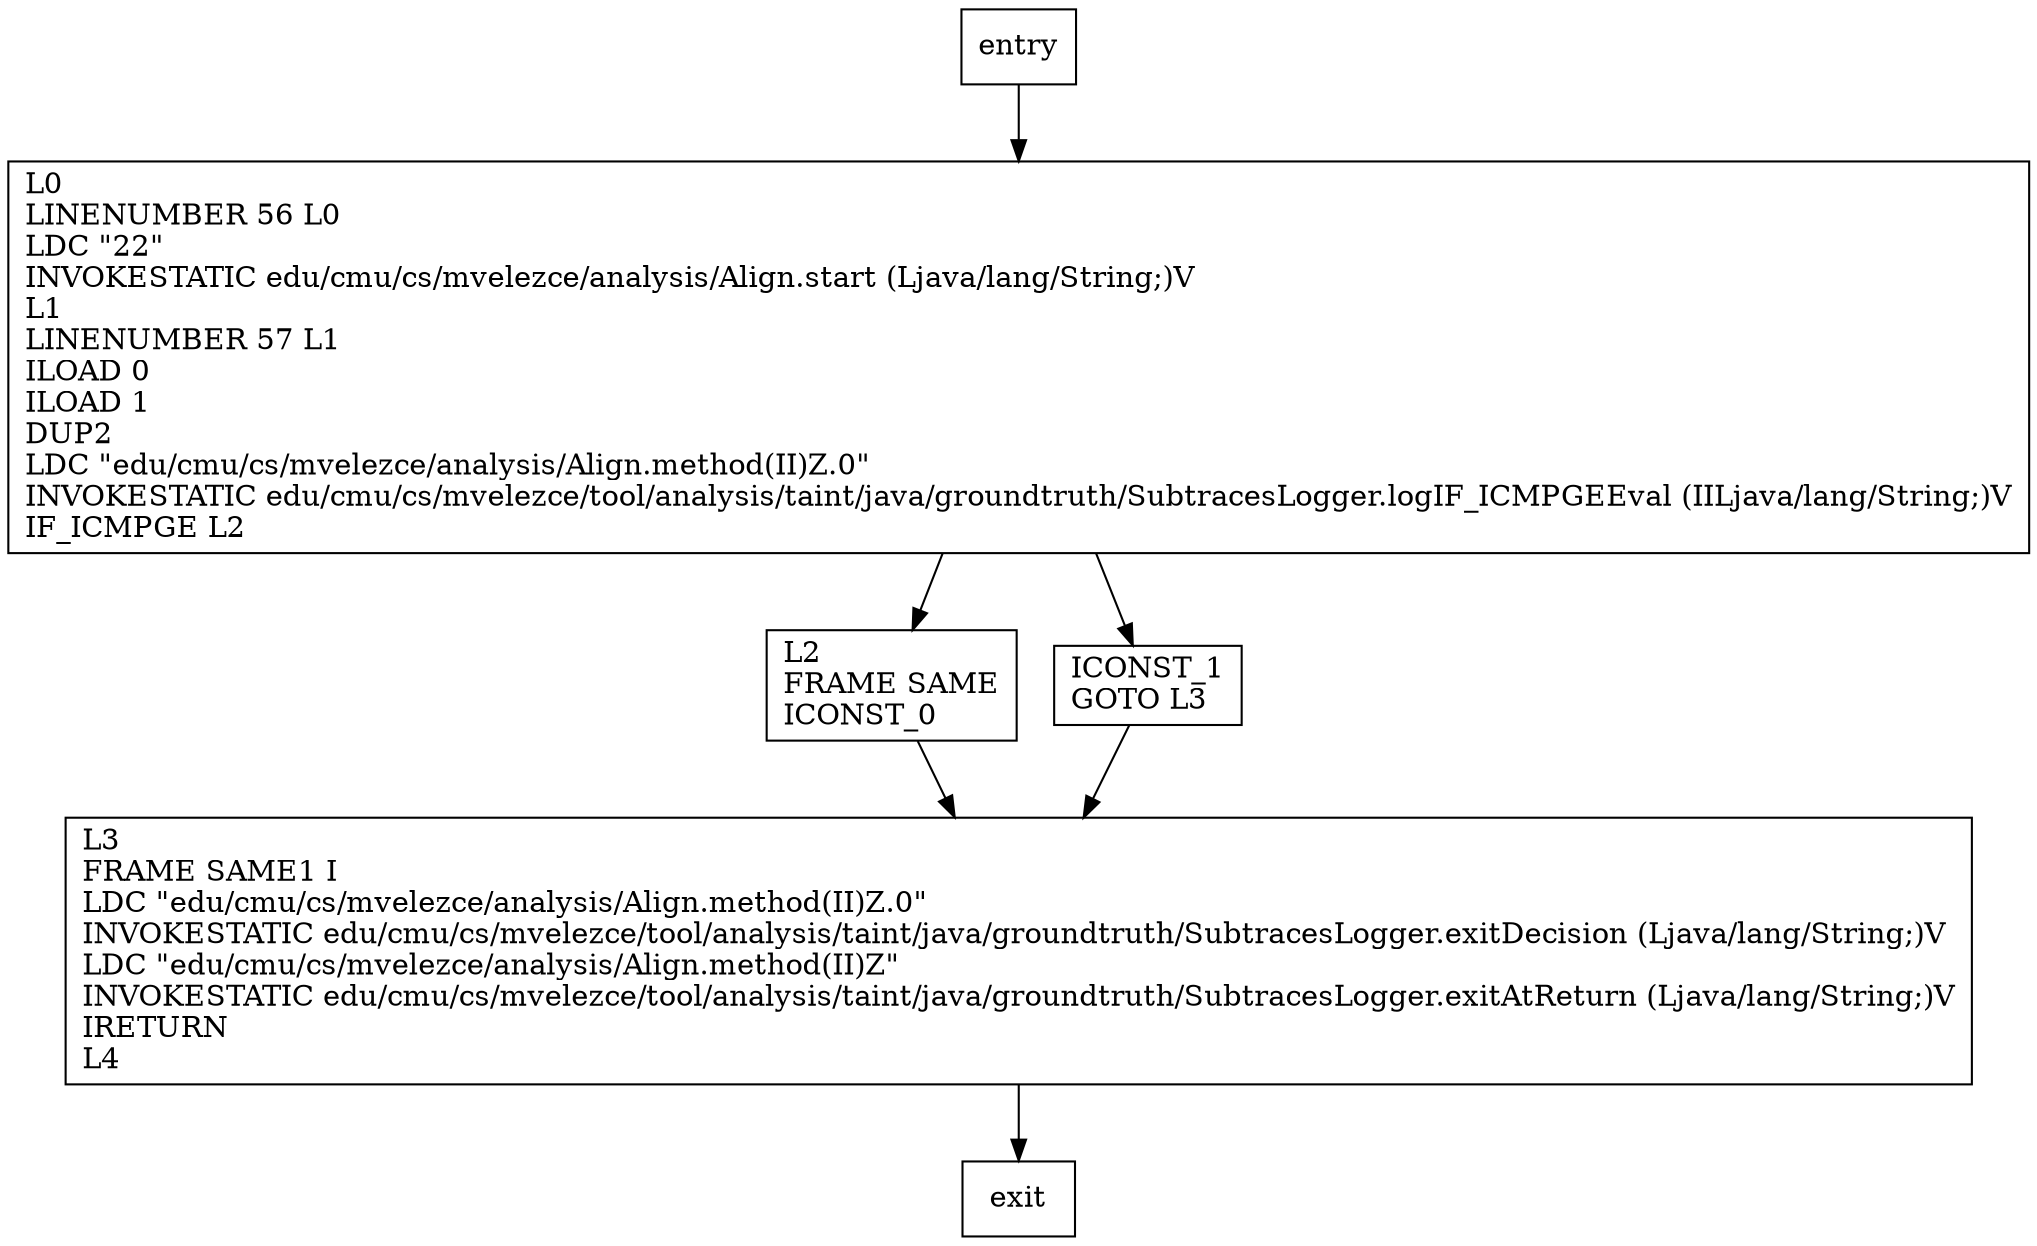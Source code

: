 digraph method {
node [shape=record];
2062253014 [label="L3\lFRAME SAME1 I\lLDC \"edu/cmu/cs/mvelezce/analysis/Align.method(II)Z.0\"\lINVOKESTATIC edu/cmu/cs/mvelezce/tool/analysis/taint/java/groundtruth/SubtracesLogger.exitDecision (Ljava/lang/String;)V\lLDC \"edu/cmu/cs/mvelezce/analysis/Align.method(II)Z\"\lINVOKESTATIC edu/cmu/cs/mvelezce/tool/analysis/taint/java/groundtruth/SubtracesLogger.exitAtReturn (Ljava/lang/String;)V\lIRETURN\lL4\l"];
494368303 [label="L0\lLINENUMBER 56 L0\lLDC \"22\"\lINVOKESTATIC edu/cmu/cs/mvelezce/analysis/Align.start (Ljava/lang/String;)V\lL1\lLINENUMBER 57 L1\lILOAD 0\lILOAD 1\lDUP2\lLDC \"edu/cmu/cs/mvelezce/analysis/Align.method(II)Z.0\"\lINVOKESTATIC edu/cmu/cs/mvelezce/tool/analysis/taint/java/groundtruth/SubtracesLogger.logIF_ICMPGEEval (IILjava/lang/String;)V\lIF_ICMPGE L2\l"];
2116802101 [label="L2\lFRAME SAME\lICONST_0\l"];
1014611471 [label="ICONST_1\lGOTO L3\l"];
entry;
exit;
entry -> 494368303;
2062253014 -> exit;
494368303 -> 2116802101;
494368303 -> 1014611471;
2116802101 -> 2062253014;
1014611471 -> 2062253014;
}
